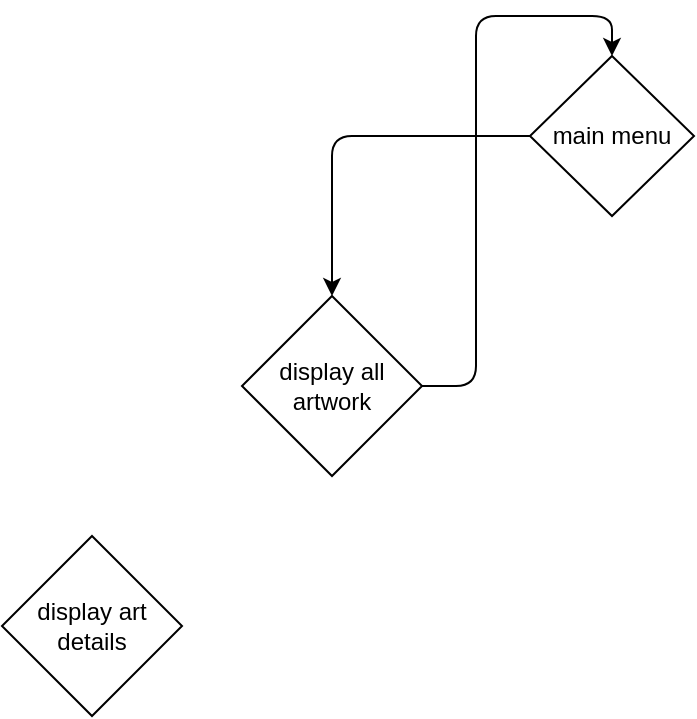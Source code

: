 <mxfile>
    <diagram id="cytw6Tl9B1WcKY2FHted" name="Page-1">
        <mxGraphModel dx="1253" dy="559" grid="1" gridSize="10" guides="1" tooltips="1" connect="1" arrows="1" fold="1" page="1" pageScale="1" pageWidth="850" pageHeight="1100" math="0" shadow="0">
            <root>
                <mxCell id="0"/>
                <mxCell id="1" parent="0"/>
                <mxCell id="5" style="edgeStyle=orthogonalEdgeStyle;html=1;exitX=0;exitY=0.5;exitDx=0;exitDy=0;entryX=0.5;entryY=0;entryDx=0;entryDy=0;" edge="1" parent="1" source="2" target="3">
                    <mxGeometry relative="1" as="geometry"/>
                </mxCell>
                <mxCell id="2" value="main menu" style="rhombus;whiteSpace=wrap;html=1;" vertex="1" parent="1">
                    <mxGeometry x="384" y="80" width="82" height="80" as="geometry"/>
                </mxCell>
                <mxCell id="6" style="edgeStyle=orthogonalEdgeStyle;html=1;exitX=1;exitY=0.5;exitDx=0;exitDy=0;entryX=0.5;entryY=0;entryDx=0;entryDy=0;" edge="1" parent="1" source="3" target="2">
                    <mxGeometry relative="1" as="geometry">
                        <Array as="points">
                            <mxPoint x="357" y="245"/>
                            <mxPoint x="357" y="60"/>
                            <mxPoint x="425" y="60"/>
                        </Array>
                    </mxGeometry>
                </mxCell>
                <mxCell id="3" value="display all artwork" style="rhombus;whiteSpace=wrap;html=1;" vertex="1" parent="1">
                    <mxGeometry x="240" y="200" width="90" height="90" as="geometry"/>
                </mxCell>
                <mxCell id="7" value="display art details" style="rhombus;whiteSpace=wrap;html=1;" vertex="1" parent="1">
                    <mxGeometry x="120" y="320" width="90" height="90" as="geometry"/>
                </mxCell>
            </root>
        </mxGraphModel>
    </diagram>
</mxfile>